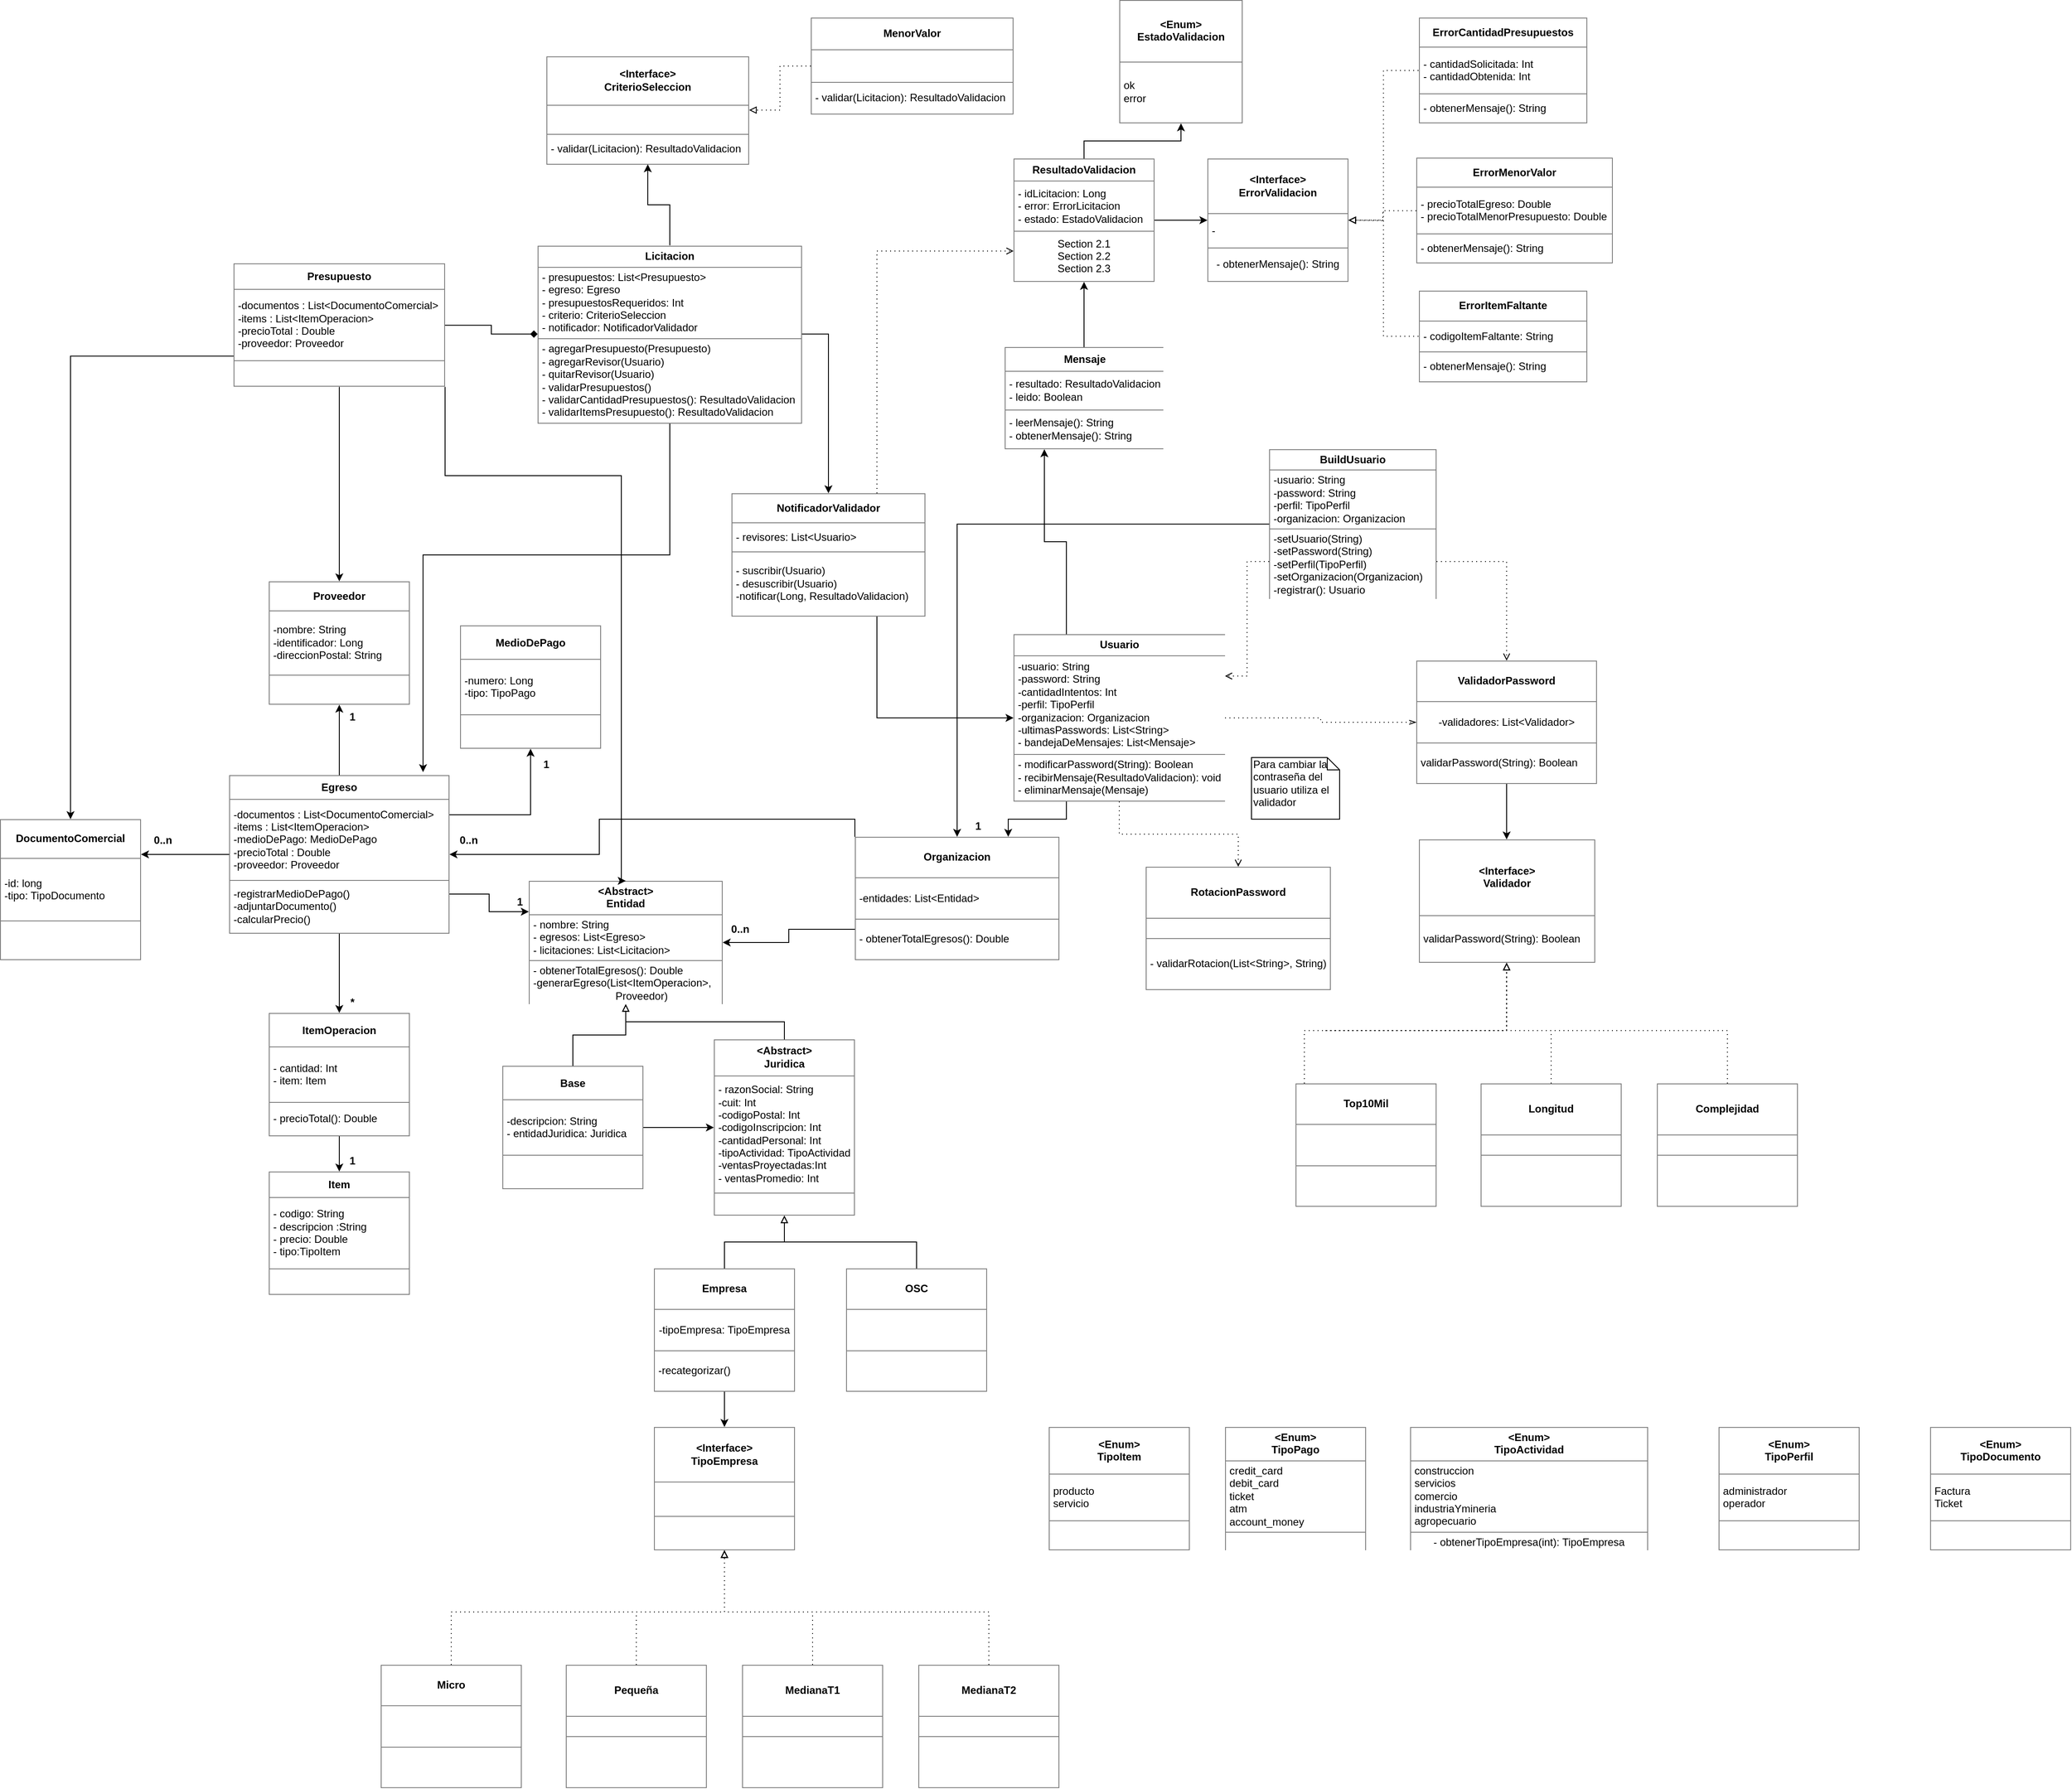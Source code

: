 <mxfile version="13.0.3" type="device"><diagram id="C5RBs43oDa-KdzZeNtuy" name="Page-1"><mxGraphModel dx="803" dy="569" grid="1" gridSize="10" guides="1" tooltips="1" connect="1" arrows="1" fold="1" page="1" pageScale="1" pageWidth="3300" pageHeight="2339" math="0" shadow="0"><root><mxCell id="WIyWlLk6GJQsqaUBKTNV-0"/><mxCell id="WIyWlLk6GJQsqaUBKTNV-1" parent="WIyWlLk6GJQsqaUBKTNV-0"/><mxCell id="IGZ9V1pA-fBzqYKsGPED-33" style="edgeStyle=orthogonalEdgeStyle;rounded=0;orthogonalLoop=1;jettySize=auto;html=1;exitX=0.5;exitY=1;exitDx=0;exitDy=0;endArrow=classic;endFill=1;entryX=0.5;entryY=0;entryDx=0;entryDy=0;" parent="WIyWlLk6GJQsqaUBKTNV-1" source="IGZ9V1pA-fBzqYKsGPED-2" target="2_mHJWGtBeyhrtmDmb0h-0" edge="1"><mxGeometry relative="1" as="geometry"/></mxCell><mxCell id="IGZ9V1pA-fBzqYKsGPED-34" style="edgeStyle=orthogonalEdgeStyle;rounded=0;orthogonalLoop=1;jettySize=auto;html=1;exitX=1;exitY=0.75;exitDx=0;exitDy=0;entryX=0;entryY=0.25;entryDx=0;entryDy=0;endArrow=classic;endFill=1;" parent="WIyWlLk6GJQsqaUBKTNV-1" source="IGZ9V1pA-fBzqYKsGPED-2" target="IGZ9V1pA-fBzqYKsGPED-11" edge="1"><mxGeometry relative="1" as="geometry"/></mxCell><mxCell id="IGZ9V1pA-fBzqYKsGPED-36" style="edgeStyle=orthogonalEdgeStyle;rounded=0;orthogonalLoop=1;jettySize=auto;html=1;exitX=0;exitY=0.5;exitDx=0;exitDy=0;entryX=1;entryY=0.25;entryDx=0;entryDy=0;endArrow=classic;endFill=1;" parent="WIyWlLk6GJQsqaUBKTNV-1" source="IGZ9V1pA-fBzqYKsGPED-2" target="IGZ9V1pA-fBzqYKsGPED-4" edge="1"><mxGeometry relative="1" as="geometry"/></mxCell><mxCell id="IGZ9V1pA-fBzqYKsGPED-37" style="edgeStyle=orthogonalEdgeStyle;rounded=0;orthogonalLoop=1;jettySize=auto;html=1;exitX=1;exitY=0.25;exitDx=0;exitDy=0;entryX=0.5;entryY=1;entryDx=0;entryDy=0;endArrow=classic;endFill=1;" parent="WIyWlLk6GJQsqaUBKTNV-1" source="IGZ9V1pA-fBzqYKsGPED-2" target="IGZ9V1pA-fBzqYKsGPED-10" edge="1"><mxGeometry relative="1" as="geometry"/></mxCell><mxCell id="IGZ9V1pA-fBzqYKsGPED-38" style="edgeStyle=orthogonalEdgeStyle;rounded=0;orthogonalLoop=1;jettySize=auto;html=1;exitX=0.5;exitY=0;exitDx=0;exitDy=0;endArrow=classic;endFill=1;" parent="WIyWlLk6GJQsqaUBKTNV-1" source="IGZ9V1pA-fBzqYKsGPED-2" target="IGZ9V1pA-fBzqYKsGPED-3" edge="1"><mxGeometry relative="1" as="geometry"/></mxCell><mxCell id="IGZ9V1pA-fBzqYKsGPED-2" value="&lt;table border=&quot;1&quot; width=&quot;100%&quot; cellpadding=&quot;4&quot; style=&quot;width: 100% ; height: 100% ; border-collapse: collapse&quot;&gt;&lt;tbody&gt;&lt;tr&gt;&lt;th align=&quot;center&quot;&gt;Egreso&lt;/th&gt;&lt;/tr&gt;&lt;tr&gt;&lt;td&gt;-documentos : List&amp;lt;DocumentoComercial&amp;gt;&lt;br&gt;-items : List&amp;lt;ItemOperacion&amp;gt;&lt;br&gt;-medioDePago: MedioDePago&lt;br&gt;-precioTotal : Double&lt;br&gt;-proveedor: Proveedor&lt;br&gt;&lt;/td&gt;&lt;/tr&gt;&lt;tr&gt;&lt;td&gt;-registrarMedioDePago()&lt;br&gt;-adjuntarDocumento()&lt;br&gt;-calcularPrecio()&lt;/td&gt;&lt;/tr&gt;&lt;/tbody&gt;&lt;/table&gt;" style="text;html=1;strokeColor=none;fillColor=none;overflow=fill;" parent="WIyWlLk6GJQsqaUBKTNV-1" vertex="1"><mxGeometry x="650" y="920" width="250" height="180" as="geometry"/></mxCell><mxCell id="IGZ9V1pA-fBzqYKsGPED-3" value="&lt;table border=&quot;1&quot; width=&quot;100%&quot; cellpadding=&quot;4&quot; style=&quot;width: 100% ; height: 100% ; border-collapse: collapse&quot;&gt;&lt;tbody&gt;&lt;tr&gt;&lt;th align=&quot;center&quot;&gt;Proveedor&lt;/th&gt;&lt;/tr&gt;&lt;tr&gt;&lt;td&gt;-nombre: String&lt;br&gt;-identificador: Long&lt;br&gt;-direccionPostal: String&lt;/td&gt;&lt;/tr&gt;&lt;tr&gt;&lt;td align=&quot;center&quot;&gt;&lt;br&gt;&lt;/td&gt;&lt;/tr&gt;&lt;/tbody&gt;&lt;/table&gt;" style="text;html=1;strokeColor=none;fillColor=none;overflow=fill;" parent="WIyWlLk6GJQsqaUBKTNV-1" vertex="1"><mxGeometry x="695" y="700" width="160" height="140" as="geometry"/></mxCell><mxCell id="IGZ9V1pA-fBzqYKsGPED-4" value="&lt;table border=&quot;1&quot; width=&quot;100%&quot; cellpadding=&quot;4&quot; style=&quot;width: 100% ; height: 100% ; border-collapse: collapse&quot;&gt;&lt;tbody&gt;&lt;tr&gt;&lt;th align=&quot;center&quot;&gt;DocumentoComercial&lt;/th&gt;&lt;/tr&gt;&lt;tr&gt;&lt;td&gt;-id: long&lt;br&gt;-tipo: TipoDocumento&lt;/td&gt;&lt;/tr&gt;&lt;tr&gt;&lt;td align=&quot;center&quot;&gt;&lt;br&gt;&lt;/td&gt;&lt;/tr&gt;&lt;/tbody&gt;&lt;/table&gt;" style="text;html=1;strokeColor=none;fillColor=none;overflow=fill;" parent="WIyWlLk6GJQsqaUBKTNV-1" vertex="1"><mxGeometry x="390" y="970" width="160" height="160" as="geometry"/></mxCell><mxCell id="IGZ9V1pA-fBzqYKsGPED-5" value="&lt;table border=&quot;1&quot; width=&quot;100%&quot; cellpadding=&quot;4&quot; style=&quot;width: 100% ; height: 100% ; border-collapse: collapse&quot;&gt;&lt;tbody&gt;&lt;tr&gt;&lt;th align=&quot;center&quot;&gt;Item&lt;/th&gt;&lt;/tr&gt;&lt;tr&gt;&lt;td&gt;- codigo: String&lt;br&gt;- descripcion :String&lt;br&gt;- precio: Double&lt;br&gt;- tipo:TipoItem&lt;/td&gt;&lt;/tr&gt;&lt;tr&gt;&lt;td align=&quot;center&quot;&gt;&lt;br&gt;&lt;/td&gt;&lt;/tr&gt;&lt;/tbody&gt;&lt;/table&gt;" style="text;html=1;strokeColor=none;fillColor=none;overflow=fill;" parent="WIyWlLk6GJQsqaUBKTNV-1" vertex="1"><mxGeometry x="695" y="1370" width="160" height="140" as="geometry"/></mxCell><mxCell id="IGZ9V1pA-fBzqYKsGPED-8" value="&lt;table border=&quot;1&quot; width=&quot;100%&quot; cellpadding=&quot;4&quot; style=&quot;width: 100% ; height: 100% ; border-collapse: collapse&quot;&gt;&lt;tbody&gt;&lt;tr&gt;&lt;th align=&quot;center&quot;&gt;&amp;lt;Enum&amp;gt;&lt;br&gt;TipoItem&lt;br&gt;&lt;/th&gt;&lt;/tr&gt;&lt;tr&gt;&lt;td&gt;producto&lt;br&gt;servicio&lt;/td&gt;&lt;/tr&gt;&lt;tr&gt;&lt;td align=&quot;center&quot;&gt;&lt;br&gt;&lt;/td&gt;&lt;/tr&gt;&lt;/tbody&gt;&lt;/table&gt;" style="text;html=1;strokeColor=none;fillColor=none;overflow=fill;" parent="WIyWlLk6GJQsqaUBKTNV-1" vertex="1"><mxGeometry x="1580" y="1660" width="160" height="140" as="geometry"/></mxCell><mxCell id="IGZ9V1pA-fBzqYKsGPED-9" value="&lt;table border=&quot;1&quot; width=&quot;100%&quot; cellpadding=&quot;4&quot; style=&quot;width: 100% ; height: 100% ; border-collapse: collapse&quot;&gt;&lt;tbody&gt;&lt;tr&gt;&lt;th align=&quot;center&quot;&gt;&amp;lt;Enum&amp;gt;&lt;br&gt;TipoPago&lt;/th&gt;&lt;/tr&gt;&lt;tr&gt;&lt;td&gt;&lt;span style=&quot;font-size: 12.25px&quot;&gt;credit_card&lt;br&gt;&lt;/span&gt;debit_card&lt;br&gt;ticket&lt;br&gt;atm&lt;br&gt;account_money&lt;br&gt;&lt;/td&gt;&lt;/tr&gt;&lt;tr&gt;&lt;td align=&quot;center&quot;&gt;&lt;br&gt;&lt;/td&gt;&lt;/tr&gt;&lt;/tbody&gt;&lt;/table&gt;" style="text;html=1;strokeColor=none;fillColor=none;overflow=fill;" parent="WIyWlLk6GJQsqaUBKTNV-1" vertex="1"><mxGeometry x="1780" y="1660" width="160" height="140" as="geometry"/></mxCell><mxCell id="IGZ9V1pA-fBzqYKsGPED-10" value="&lt;table border=&quot;1&quot; width=&quot;100%&quot; cellpadding=&quot;4&quot; style=&quot;width: 100% ; height: 100% ; border-collapse: collapse&quot;&gt;&lt;tbody&gt;&lt;tr&gt;&lt;th align=&quot;center&quot;&gt;MedioDePago&lt;/th&gt;&lt;/tr&gt;&lt;tr&gt;&lt;td&gt;-numero: Long&lt;br&gt;-tipo: TipoPago&lt;/td&gt;&lt;/tr&gt;&lt;tr&gt;&lt;td align=&quot;center&quot;&gt;&lt;br&gt;&lt;/td&gt;&lt;/tr&gt;&lt;/tbody&gt;&lt;/table&gt;" style="text;html=1;strokeColor=none;fillColor=none;overflow=fill;" parent="WIyWlLk6GJQsqaUBKTNV-1" vertex="1"><mxGeometry x="912" y="750" width="160" height="140" as="geometry"/></mxCell><mxCell id="IGZ9V1pA-fBzqYKsGPED-11" value="&lt;table border=&quot;1&quot; width=&quot;100%&quot; cellpadding=&quot;4&quot; style=&quot;width: 100% ; height: 100% ; border-collapse: collapse&quot;&gt;&lt;tbody&gt;&lt;tr&gt;&lt;th align=&quot;center&quot;&gt;&amp;lt;Abstract&amp;gt;&lt;br&gt;Entidad&lt;/th&gt;&lt;/tr&gt;&lt;tr&gt;&lt;td&gt;- nombre: String&lt;br&gt;- egresos: List&amp;lt;Egreso&amp;gt;&lt;br&gt;- licitaciones: List&amp;lt;Licitacion&amp;gt;&lt;/td&gt;&lt;/tr&gt;&lt;tr&gt;&lt;td&gt;- obtenerTotalEgresos(): Double&lt;br&gt;-generarEgreso(List&amp;lt;ItemOperacion&amp;gt;,&lt;br style=&quot;text-align: left&quot;&gt;&lt;span style=&quot;text-align: left&quot;&gt;&amp;nbsp; &amp;nbsp; &amp;nbsp; &amp;nbsp; &amp;nbsp; &amp;nbsp; &amp;nbsp; &amp;nbsp; &amp;nbsp; &amp;nbsp; &amp;nbsp; &amp;nbsp; &amp;nbsp; &amp;nbsp; Proveedor)&lt;/span&gt;&lt;br&gt;&lt;/td&gt;&lt;/tr&gt;&lt;/tbody&gt;&lt;/table&gt;" style="text;html=1;strokeColor=none;fillColor=none;overflow=fill;" parent="WIyWlLk6GJQsqaUBKTNV-1" vertex="1"><mxGeometry x="990" y="1040" width="220" height="140" as="geometry"/></mxCell><mxCell id="IGZ9V1pA-fBzqYKsGPED-15" value="" style="edgeStyle=orthogonalEdgeStyle;rounded=0;orthogonalLoop=1;jettySize=auto;html=1;" parent="WIyWlLk6GJQsqaUBKTNV-1" source="IGZ9V1pA-fBzqYKsGPED-12" target="IGZ9V1pA-fBzqYKsGPED-14" edge="1"><mxGeometry relative="1" as="geometry"/></mxCell><mxCell id="ZgGTMpGVi06m981hyCcq-0" style="edgeStyle=orthogonalEdgeStyle;rounded=0;orthogonalLoop=1;jettySize=auto;html=1;exitX=0.5;exitY=0;exitDx=0;exitDy=0;entryX=0.5;entryY=1;entryDx=0;entryDy=0;endArrow=block;endFill=0;" parent="WIyWlLk6GJQsqaUBKTNV-1" source="IGZ9V1pA-fBzqYKsGPED-12" target="IGZ9V1pA-fBzqYKsGPED-11" edge="1"><mxGeometry relative="1" as="geometry"/></mxCell><mxCell id="IGZ9V1pA-fBzqYKsGPED-12" value="&lt;table border=&quot;1&quot; width=&quot;100%&quot; cellpadding=&quot;4&quot; style=&quot;width: 100% ; height: 100% ; border-collapse: collapse&quot;&gt;&lt;tbody&gt;&lt;tr&gt;&lt;th align=&quot;center&quot;&gt;Base&lt;/th&gt;&lt;/tr&gt;&lt;tr&gt;&lt;td&gt;-descripcion: String&lt;br&gt;- entidadJuridica: Juridica&lt;/td&gt;&lt;/tr&gt;&lt;tr&gt;&lt;td align=&quot;center&quot;&gt;&lt;br&gt;&lt;/td&gt;&lt;/tr&gt;&lt;/tbody&gt;&lt;/table&gt;" style="text;html=1;strokeColor=none;fillColor=none;overflow=fill;" parent="WIyWlLk6GJQsqaUBKTNV-1" vertex="1"><mxGeometry x="960" y="1250" width="160" height="140" as="geometry"/></mxCell><mxCell id="nPg9WKboAB5NRNRsxS_f-8" style="edgeStyle=orthogonalEdgeStyle;rounded=0;orthogonalLoop=1;jettySize=auto;html=1;exitX=0.5;exitY=0;exitDx=0;exitDy=0;endArrow=block;endFill=0;" parent="WIyWlLk6GJQsqaUBKTNV-1" source="IGZ9V1pA-fBzqYKsGPED-14" target="IGZ9V1pA-fBzqYKsGPED-11" edge="1"><mxGeometry relative="1" as="geometry"><mxPoint x="1090" y="1180" as="targetPoint"/></mxGeometry></mxCell><mxCell id="IGZ9V1pA-fBzqYKsGPED-14" value="&lt;table border=&quot;1&quot; width=&quot;100%&quot; cellpadding=&quot;4&quot; style=&quot;width: 100% ; height: 100% ; border-collapse: collapse&quot;&gt;&lt;tbody&gt;&lt;tr&gt;&lt;th align=&quot;center&quot;&gt;&amp;lt;Abstract&amp;gt;&lt;br&gt;Juridica&lt;/th&gt;&lt;/tr&gt;&lt;tr&gt;&lt;td&gt;- razonSocial: String&lt;br&gt;-cuit: Int&lt;br&gt;-codigoPostal: Int&lt;br&gt;-codigoInscripcion: Int&lt;br&gt;-cantidadPersonal: Int&lt;br&gt;-tipoActividad: TipoActividad&lt;br&gt;-ventasProyectadas:Int&lt;br&gt;- ventasPromedio: Int&lt;/td&gt;&lt;/tr&gt;&lt;tr&gt;&lt;td align=&quot;center&quot;&gt;&lt;br&gt;&lt;/td&gt;&lt;/tr&gt;&lt;/tbody&gt;&lt;/table&gt;" style="text;html=1;strokeColor=none;fillColor=none;overflow=fill;" parent="WIyWlLk6GJQsqaUBKTNV-1" vertex="1"><mxGeometry x="1200" y="1220" width="160" height="200" as="geometry"/></mxCell><mxCell id="IGZ9V1pA-fBzqYKsGPED-16" value="&lt;table border=&quot;1&quot; width=&quot;100%&quot; cellpadding=&quot;4&quot; style=&quot;width: 100% ; height: 100% ; border-collapse: collapse&quot;&gt;&lt;tbody&gt;&lt;tr&gt;&lt;th align=&quot;center&quot;&gt;&amp;lt;Enum&amp;gt;&lt;br&gt;TipoActividad&lt;/th&gt;&lt;/tr&gt;&lt;tr&gt;&lt;td&gt;construccion&lt;br&gt;servicios&lt;br&gt;comercio&lt;br&gt;industriaYmineria&lt;br&gt;agropecuario&lt;/td&gt;&lt;/tr&gt;&lt;tr&gt;&lt;td align=&quot;center&quot;&gt;- obtenerTipoEmpresa(int): TipoEmpresa&lt;/td&gt;&lt;/tr&gt;&lt;/tbody&gt;&lt;/table&gt;" style="text;html=1;strokeColor=none;fillColor=none;overflow=fill;" parent="WIyWlLk6GJQsqaUBKTNV-1" vertex="1"><mxGeometry x="1990" y="1660" width="270" height="140" as="geometry"/></mxCell><mxCell id="IGZ9V1pA-fBzqYKsGPED-27" style="edgeStyle=orthogonalEdgeStyle;rounded=0;orthogonalLoop=1;jettySize=auto;html=1;entryX=0.5;entryY=1;entryDx=0;entryDy=0;endArrow=block;endFill=0;" parent="WIyWlLk6GJQsqaUBKTNV-1" source="IGZ9V1pA-fBzqYKsGPED-17" target="IGZ9V1pA-fBzqYKsGPED-14" edge="1"><mxGeometry relative="1" as="geometry"/></mxCell><mxCell id="ZgGTMpGVi06m981hyCcq-23" style="edgeStyle=orthogonalEdgeStyle;rounded=0;orthogonalLoop=1;jettySize=auto;html=1;exitX=0.5;exitY=1;exitDx=0;exitDy=0;entryX=0.5;entryY=0;entryDx=0;entryDy=0;startArrow=none;startFill=0;endArrow=classic;endFill=1;" parent="WIyWlLk6GJQsqaUBKTNV-1" source="IGZ9V1pA-fBzqYKsGPED-17" target="ZgGTMpGVi06m981hyCcq-20" edge="1"><mxGeometry relative="1" as="geometry"/></mxCell><mxCell id="IGZ9V1pA-fBzqYKsGPED-17" value="&lt;table border=&quot;1&quot; width=&quot;100%&quot; cellpadding=&quot;4&quot; style=&quot;width: 100% ; height: 100% ; border-collapse: collapse&quot;&gt;&lt;tbody&gt;&lt;tr&gt;&lt;th align=&quot;center&quot;&gt;Empresa&lt;/th&gt;&lt;/tr&gt;&lt;tr&gt;&lt;td align=&quot;center&quot;&gt;-tipoEmpresa: TipoEmpresa&lt;/td&gt;&lt;/tr&gt;&lt;tr&gt;&lt;td&gt;-recategorizar()&lt;/td&gt;&lt;/tr&gt;&lt;/tbody&gt;&lt;/table&gt;" style="text;html=1;strokeColor=none;fillColor=none;overflow=fill;" parent="WIyWlLk6GJQsqaUBKTNV-1" vertex="1"><mxGeometry x="1132" y="1480" width="160" height="140" as="geometry"/></mxCell><mxCell id="IGZ9V1pA-fBzqYKsGPED-28" style="edgeStyle=orthogonalEdgeStyle;rounded=0;orthogonalLoop=1;jettySize=auto;html=1;endArrow=block;endFill=0;" parent="WIyWlLk6GJQsqaUBKTNV-1" source="IGZ9V1pA-fBzqYKsGPED-18" edge="1"><mxGeometry relative="1" as="geometry"><mxPoint x="1280" y="1420" as="targetPoint"/><Array as="points"><mxPoint x="1430" y="1450"/><mxPoint x="1280" y="1450"/></Array></mxGeometry></mxCell><mxCell id="IGZ9V1pA-fBzqYKsGPED-18" value="&lt;table border=&quot;1&quot; width=&quot;100%&quot; cellpadding=&quot;4&quot; style=&quot;width: 100% ; height: 100% ; border-collapse: collapse&quot;&gt;&lt;tbody&gt;&lt;tr&gt;&lt;th align=&quot;center&quot;&gt;OSC&lt;/th&gt;&lt;/tr&gt;&lt;tr&gt;&lt;td align=&quot;center&quot;&gt;&lt;br&gt;&lt;/td&gt;&lt;/tr&gt;&lt;tr&gt;&lt;td align=&quot;center&quot;&gt;&lt;br&gt;&lt;/td&gt;&lt;/tr&gt;&lt;/tbody&gt;&lt;/table&gt;" style="text;html=1;strokeColor=none;fillColor=none;overflow=fill;" parent="WIyWlLk6GJQsqaUBKTNV-1" vertex="1"><mxGeometry x="1350" y="1480" width="160" height="140" as="geometry"/></mxCell><mxCell id="IGZ9V1pA-fBzqYKsGPED-23" style="edgeStyle=orthogonalEdgeStyle;rounded=0;orthogonalLoop=1;jettySize=auto;html=1;entryX=0.5;entryY=1;entryDx=0;entryDy=0;endArrow=block;endFill=0;dashed=1;dashPattern=1 4;" parent="WIyWlLk6GJQsqaUBKTNV-1" source="IGZ9V1pA-fBzqYKsGPED-19" target="ZgGTMpGVi06m981hyCcq-10" edge="1"><mxGeometry relative="1" as="geometry"><Array as="points"><mxPoint x="1870" y="1210"/><mxPoint x="2100" y="1210"/></Array></mxGeometry></mxCell><mxCell id="IGZ9V1pA-fBzqYKsGPED-19" value="&lt;table border=&quot;1&quot; width=&quot;100%&quot; cellpadding=&quot;4&quot; style=&quot;width: 100% ; height: 100% ; border-collapse: collapse&quot;&gt;&lt;tbody&gt;&lt;tr&gt;&lt;th align=&quot;center&quot;&gt;Top10Mil&lt;/th&gt;&lt;/tr&gt;&lt;tr&gt;&lt;td align=&quot;center&quot;&gt;&lt;br&gt;&lt;/td&gt;&lt;/tr&gt;&lt;tr&gt;&lt;td align=&quot;center&quot;&gt;&lt;br&gt;&lt;/td&gt;&lt;/tr&gt;&lt;/tbody&gt;&lt;/table&gt;" style="text;html=1;strokeColor=none;fillColor=none;overflow=fill;" parent="WIyWlLk6GJQsqaUBKTNV-1" vertex="1"><mxGeometry x="1860" y="1270" width="160" height="140" as="geometry"/></mxCell><mxCell id="IGZ9V1pA-fBzqYKsGPED-24" style="edgeStyle=orthogonalEdgeStyle;rounded=0;orthogonalLoop=1;jettySize=auto;html=1;endArrow=block;endFill=0;entryX=0.5;entryY=1;entryDx=0;entryDy=0;dashed=1;dashPattern=1 4;" parent="WIyWlLk6GJQsqaUBKTNV-1" source="IGZ9V1pA-fBzqYKsGPED-20" target="ZgGTMpGVi06m981hyCcq-10" edge="1"><mxGeometry relative="1" as="geometry"><mxPoint x="1270" y="1590" as="targetPoint"/><Array as="points"><mxPoint x="1892" y="1210"/><mxPoint x="1992" y="1210"/></Array></mxGeometry></mxCell><mxCell id="IGZ9V1pA-fBzqYKsGPED-20" value="&lt;table border=&quot;1&quot; width=&quot;100%&quot; cellpadding=&quot;4&quot; style=&quot;width: 100% ; height: 100% ; border-collapse: collapse&quot;&gt;&lt;tbody&gt;&lt;tr&gt;&lt;th align=&quot;center&quot;&gt;Longitud&lt;/th&gt;&lt;/tr&gt;&lt;tr&gt;&lt;td align=&quot;center&quot;&gt;&lt;/td&gt;&lt;/tr&gt;&lt;tr&gt;&lt;td align=&quot;center&quot;&gt;&lt;br&gt;&lt;/td&gt;&lt;/tr&gt;&lt;/tbody&gt;&lt;/table&gt;" style="text;html=1;strokeColor=none;fillColor=none;overflow=fill;" parent="WIyWlLk6GJQsqaUBKTNV-1" vertex="1"><mxGeometry x="2070" y="1270" width="160" height="140" as="geometry"/></mxCell><mxCell id="IGZ9V1pA-fBzqYKsGPED-25" style="edgeStyle=orthogonalEdgeStyle;rounded=0;orthogonalLoop=1;jettySize=auto;html=1;endArrow=block;endFill=0;entryX=0.5;entryY=1;entryDx=0;entryDy=0;dashed=1;dashPattern=1 4;" parent="WIyWlLk6GJQsqaUBKTNV-1" source="IGZ9V1pA-fBzqYKsGPED-21" target="ZgGTMpGVi06m981hyCcq-10" edge="1"><mxGeometry relative="1" as="geometry"><mxPoint x="1270" y="1590" as="targetPoint"/><Array as="points"><mxPoint x="2092" y="1210"/><mxPoint x="1992" y="1210"/></Array></mxGeometry></mxCell><mxCell id="IGZ9V1pA-fBzqYKsGPED-21" value="&lt;table border=&quot;1&quot; width=&quot;100%&quot; cellpadding=&quot;4&quot; style=&quot;width: 100% ; height: 100% ; border-collapse: collapse&quot;&gt;&lt;tbody&gt;&lt;tr&gt;&lt;th align=&quot;center&quot;&gt;Complejidad&lt;/th&gt;&lt;/tr&gt;&lt;tr&gt;&lt;td align=&quot;center&quot;&gt;&lt;/td&gt;&lt;/tr&gt;&lt;tr&gt;&lt;td align=&quot;center&quot;&gt;&lt;br&gt;&lt;/td&gt;&lt;/tr&gt;&lt;/tbody&gt;&lt;/table&gt;" style="text;html=1;strokeColor=none;fillColor=none;overflow=fill;" parent="WIyWlLk6GJQsqaUBKTNV-1" vertex="1"><mxGeometry x="2270" y="1270" width="160" height="140" as="geometry"/></mxCell><mxCell id="IGZ9V1pA-fBzqYKsGPED-22" value="&lt;table border=&quot;1&quot; width=&quot;100%&quot; cellpadding=&quot;4&quot; style=&quot;width: 100% ; height: 100% ; border-collapse: collapse&quot;&gt;&lt;tbody&gt;&lt;tr&gt;&lt;th align=&quot;center&quot;&gt;RotacionPassword&lt;/th&gt;&lt;/tr&gt;&lt;tr&gt;&lt;td align=&quot;center&quot;&gt;&lt;/td&gt;&lt;/tr&gt;&lt;tr&gt;&lt;td&gt;- validarRotacion(List&amp;lt;String&amp;gt;, String)&lt;/td&gt;&lt;/tr&gt;&lt;/tbody&gt;&lt;/table&gt;" style="text;html=1;strokeColor=none;fillColor=none;overflow=fill;" parent="WIyWlLk6GJQsqaUBKTNV-1" vertex="1"><mxGeometry x="1690" y="1024" width="210" height="140" as="geometry"/></mxCell><mxCell id="ZgGTMpGVi06m981hyCcq-21" style="edgeStyle=orthogonalEdgeStyle;rounded=0;orthogonalLoop=1;jettySize=auto;html=1;exitX=1;exitY=0.5;exitDx=0;exitDy=0;entryX=0;entryY=0.5;entryDx=0;entryDy=0;dashed=1;dashPattern=1 4;startArrow=none;startFill=0;endArrow=openThin;endFill=0;" parent="WIyWlLk6GJQsqaUBKTNV-1" source="IGZ9V1pA-fBzqYKsGPED-29" target="ZgGTMpGVi06m981hyCcq-11" edge="1"><mxGeometry relative="1" as="geometry"/></mxCell><mxCell id="ogY3jncnYSZkZG3_rg1J-31" style="edgeStyle=orthogonalEdgeStyle;rounded=0;orthogonalLoop=1;jettySize=auto;html=1;exitX=0.25;exitY=0;exitDx=0;exitDy=0;entryX=0.25;entryY=1;entryDx=0;entryDy=0;endArrow=classic;endFill=1;" parent="WIyWlLk6GJQsqaUBKTNV-1" source="IGZ9V1pA-fBzqYKsGPED-29" target="ogY3jncnYSZkZG3_rg1J-30" edge="1"><mxGeometry relative="1" as="geometry"/></mxCell><mxCell id="z0PS2EgGvdQhiHjOd0Bd-1" style="edgeStyle=orthogonalEdgeStyle;rounded=0;orthogonalLoop=1;jettySize=auto;html=1;exitX=0.5;exitY=1;exitDx=0;exitDy=0;dashed=1;dashPattern=1 4;endArrow=open;endFill=0;" parent="WIyWlLk6GJQsqaUBKTNV-1" source="IGZ9V1pA-fBzqYKsGPED-29" target="IGZ9V1pA-fBzqYKsGPED-22" edge="1"><mxGeometry relative="1" as="geometry"/></mxCell><mxCell id="IGZ9V1pA-fBzqYKsGPED-29" value="&lt;table border=&quot;1&quot; width=&quot;100%&quot; cellpadding=&quot;4&quot; style=&quot;width: 100% ; height: 100% ; border-collapse: collapse&quot;&gt;&lt;tbody&gt;&lt;tr&gt;&lt;th align=&quot;center&quot;&gt;Usuario&lt;/th&gt;&lt;/tr&gt;&lt;tr&gt;&lt;td&gt;-usuario: String&lt;br&gt;-password: String&lt;br&gt;-cantidadIntentos: Int&lt;br&gt;-perfil: TipoPerfil&lt;br&gt;-organizacion: Organizacion&lt;br&gt;-ultimasPasswords: List&amp;lt;String&amp;gt;&lt;br&gt;- bandejaDeMensajes: List&amp;lt;Mensaje&amp;gt;&lt;/td&gt;&lt;/tr&gt;&lt;tr&gt;&lt;td&gt;- modificarPassword(String): Boolean&lt;br&gt;- recibirMensaje(ResultadoValidacion): void&lt;br&gt;- eliminarMensaje(Mensaje)&lt;/td&gt;&lt;/tr&gt;&lt;/tbody&gt;&lt;/table&gt;" style="text;html=1;strokeColor=none;fillColor=none;overflow=fill;" parent="WIyWlLk6GJQsqaUBKTNV-1" vertex="1"><mxGeometry x="1540" y="760" width="240" height="190" as="geometry"/></mxCell><mxCell id="IGZ9V1pA-fBzqYKsGPED-30" value="&lt;table border=&quot;1&quot; width=&quot;100%&quot; cellpadding=&quot;4&quot; style=&quot;width: 100% ; height: 100% ; border-collapse: collapse&quot;&gt;&lt;tbody&gt;&lt;tr&gt;&lt;th align=&quot;center&quot;&gt;&amp;lt;Enum&amp;gt;&lt;br&gt;TipoPerfil&lt;/th&gt;&lt;/tr&gt;&lt;tr&gt;&lt;td&gt;administrador&lt;br&gt;operador&lt;/td&gt;&lt;/tr&gt;&lt;tr&gt;&lt;td align=&quot;center&quot;&gt;&lt;br&gt;&lt;/td&gt;&lt;/tr&gt;&lt;/tbody&gt;&lt;/table&gt;" style="text;html=1;strokeColor=none;fillColor=none;overflow=fill;" parent="WIyWlLk6GJQsqaUBKTNV-1" vertex="1"><mxGeometry x="2340" y="1660" width="160" height="140" as="geometry"/></mxCell><mxCell id="IGZ9V1pA-fBzqYKsGPED-40" value="1" style="text;align=center;fontStyle=1;verticalAlign=middle;spacingLeft=3;spacingRight=3;strokeColor=none;rotatable=0;points=[[0,0.5],[1,0.5]];portConstraint=eastwest;" parent="WIyWlLk6GJQsqaUBKTNV-1" vertex="1"><mxGeometry x="970" y="1050" width="20" height="26" as="geometry"/></mxCell><mxCell id="IGZ9V1pA-fBzqYKsGPED-41" value="1" style="text;align=center;fontStyle=1;verticalAlign=middle;spacingLeft=3;spacingRight=3;strokeColor=none;rotatable=0;points=[[0,0.5],[1,0.5]];portConstraint=eastwest;" parent="WIyWlLk6GJQsqaUBKTNV-1" vertex="1"><mxGeometry x="1000" y="894" width="20" height="26" as="geometry"/></mxCell><mxCell id="IGZ9V1pA-fBzqYKsGPED-43" value="1" style="text;align=center;fontStyle=1;verticalAlign=middle;spacingLeft=3;spacingRight=3;strokeColor=none;rotatable=0;points=[[0,0.5],[1,0.5]];portConstraint=eastwest;" parent="WIyWlLk6GJQsqaUBKTNV-1" vertex="1"><mxGeometry x="780" y="840" width="20" height="26" as="geometry"/></mxCell><mxCell id="IGZ9V1pA-fBzqYKsGPED-44" value="0..n" style="text;align=center;fontStyle=1;verticalAlign=middle;spacingLeft=3;spacingRight=3;strokeColor=none;rotatable=0;points=[[0,0.5],[1,0.5]];portConstraint=eastwest;" parent="WIyWlLk6GJQsqaUBKTNV-1" vertex="1"><mxGeometry x="550" y="980" width="50" height="26" as="geometry"/></mxCell><mxCell id="IGZ9V1pA-fBzqYKsGPED-45" value="*" style="text;align=center;fontStyle=1;verticalAlign=middle;spacingLeft=3;spacingRight=3;strokeColor=none;rotatable=0;points=[[0,0.5],[1,0.5]];portConstraint=eastwest;" parent="WIyWlLk6GJQsqaUBKTNV-1" vertex="1"><mxGeometry x="780" y="1164" width="20" height="26" as="geometry"/></mxCell><mxCell id="2_mHJWGtBeyhrtmDmb0h-2" value="" style="edgeStyle=orthogonalEdgeStyle;rounded=0;orthogonalLoop=1;jettySize=auto;html=1;" parent="WIyWlLk6GJQsqaUBKTNV-1" source="2_mHJWGtBeyhrtmDmb0h-0" target="IGZ9V1pA-fBzqYKsGPED-5" edge="1"><mxGeometry relative="1" as="geometry"><mxPoint x="615" y="1260" as="targetPoint"/></mxGeometry></mxCell><mxCell id="2_mHJWGtBeyhrtmDmb0h-0" value="&lt;table border=&quot;1&quot; width=&quot;100%&quot; cellpadding=&quot;4&quot; style=&quot;width: 100% ; height: 100% ; border-collapse: collapse&quot;&gt;&lt;tbody&gt;&lt;tr&gt;&lt;th align=&quot;center&quot;&gt;ItemOperacion&lt;/th&gt;&lt;/tr&gt;&lt;tr&gt;&lt;td&gt;- cantidad: Int&lt;br&gt;- item: Item&lt;/td&gt;&lt;/tr&gt;&lt;tr&gt;&lt;td&gt;- precioTotal(): Double&lt;/td&gt;&lt;/tr&gt;&lt;/tbody&gt;&lt;/table&gt;" style="text;html=1;strokeColor=none;fillColor=none;overflow=fill;" parent="WIyWlLk6GJQsqaUBKTNV-1" vertex="1"><mxGeometry x="695" y="1190" width="160" height="140" as="geometry"/></mxCell><mxCell id="2_mHJWGtBeyhrtmDmb0h-3" value="1" style="text;align=center;fontStyle=1;verticalAlign=middle;spacingLeft=3;spacingRight=3;strokeColor=none;rotatable=0;points=[[0,0.5],[1,0.5]];portConstraint=eastwest;" parent="WIyWlLk6GJQsqaUBKTNV-1" vertex="1"><mxGeometry x="780" y="1344" width="20" height="26" as="geometry"/></mxCell><mxCell id="ZgGTMpGVi06m981hyCcq-10" value="&lt;table border=&quot;1&quot; width=&quot;100%&quot; cellpadding=&quot;4&quot; style=&quot;width: 100% ; height: 100% ; border-collapse: collapse&quot;&gt;&lt;tbody&gt;&lt;tr&gt;&lt;th align=&quot;center&quot;&gt;&amp;lt;Interface&amp;gt;&lt;br&gt;Validador&lt;br&gt;&lt;/th&gt;&lt;/tr&gt;&lt;tr&gt;&lt;td&gt;validarPassword(String): Boolean&lt;/td&gt;&lt;/tr&gt;&lt;/tbody&gt;&lt;/table&gt;" style="text;html=1;strokeColor=none;fillColor=none;overflow=fill;" parent="WIyWlLk6GJQsqaUBKTNV-1" vertex="1"><mxGeometry x="1999.5" y="993" width="200" height="140" as="geometry"/></mxCell><mxCell id="ZgGTMpGVi06m981hyCcq-22" style="edgeStyle=orthogonalEdgeStyle;rounded=0;orthogonalLoop=1;jettySize=auto;html=1;exitX=0.5;exitY=1;exitDx=0;exitDy=0;entryX=0.5;entryY=0;entryDx=0;entryDy=0;startArrow=none;startFill=0;endArrow=classic;endFill=1;" parent="WIyWlLk6GJQsqaUBKTNV-1" source="ZgGTMpGVi06m981hyCcq-11" target="ZgGTMpGVi06m981hyCcq-10" edge="1"><mxGeometry relative="1" as="geometry"/></mxCell><mxCell id="ZgGTMpGVi06m981hyCcq-11" value="&lt;table border=&quot;1&quot; width=&quot;100%&quot; cellpadding=&quot;4&quot; style=&quot;width: 100% ; height: 100% ; border-collapse: collapse&quot;&gt;&lt;tbody&gt;&lt;tr&gt;&lt;th align=&quot;center&quot;&gt;ValidadorPassword&lt;/th&gt;&lt;/tr&gt;&lt;tr&gt;&lt;td align=&quot;center&quot;&gt;-validadores: List&amp;lt;Validador&amp;gt;&lt;/td&gt;&lt;/tr&gt;&lt;tr&gt;&lt;td&gt;validarPassword(String): Boolean&lt;/td&gt;&lt;/tr&gt;&lt;/tbody&gt;&lt;/table&gt;" style="text;html=1;strokeColor=none;fillColor=none;overflow=fill;" parent="WIyWlLk6GJQsqaUBKTNV-1" vertex="1"><mxGeometry x="1997" y="790" width="205" height="140" as="geometry"/></mxCell><mxCell id="ZgGTMpGVi06m981hyCcq-12" style="edgeStyle=orthogonalEdgeStyle;rounded=0;orthogonalLoop=1;jettySize=auto;html=1;entryX=0.5;entryY=1;entryDx=0;entryDy=0;endArrow=block;endFill=0;dashed=1;dashPattern=1 4;" parent="WIyWlLk6GJQsqaUBKTNV-1" source="ZgGTMpGVi06m981hyCcq-13" target="ZgGTMpGVi06m981hyCcq-20" edge="1"><mxGeometry relative="1" as="geometry"><Array as="points"><mxPoint x="902" y="1870"/><mxPoint x="1212" y="1870"/></Array></mxGeometry></mxCell><mxCell id="ZgGTMpGVi06m981hyCcq-13" value="&lt;table border=&quot;1&quot; width=&quot;100%&quot; cellpadding=&quot;4&quot; style=&quot;width: 100% ; height: 100% ; border-collapse: collapse&quot;&gt;&lt;tbody&gt;&lt;tr&gt;&lt;th align=&quot;center&quot;&gt;Micro&lt;/th&gt;&lt;/tr&gt;&lt;tr&gt;&lt;td align=&quot;center&quot;&gt;&lt;br&gt;&lt;/td&gt;&lt;/tr&gt;&lt;tr&gt;&lt;td align=&quot;center&quot;&gt;&lt;br&gt;&lt;/td&gt;&lt;/tr&gt;&lt;/tbody&gt;&lt;/table&gt;" style="text;html=1;strokeColor=none;fillColor=none;overflow=fill;" parent="WIyWlLk6GJQsqaUBKTNV-1" vertex="1"><mxGeometry x="822" y="1930" width="160" height="140" as="geometry"/></mxCell><mxCell id="ZgGTMpGVi06m981hyCcq-14" style="edgeStyle=orthogonalEdgeStyle;rounded=0;orthogonalLoop=1;jettySize=auto;html=1;endArrow=block;endFill=0;entryX=0.5;entryY=1;entryDx=0;entryDy=0;dashed=1;dashPattern=1 4;" parent="WIyWlLk6GJQsqaUBKTNV-1" source="ZgGTMpGVi06m981hyCcq-15" target="ZgGTMpGVi06m981hyCcq-20" edge="1"><mxGeometry relative="1" as="geometry"><mxPoint x="490" y="2250" as="targetPoint"/><Array as="points"><mxPoint x="1112" y="1870"/><mxPoint x="1212" y="1870"/></Array></mxGeometry></mxCell><mxCell id="ZgGTMpGVi06m981hyCcq-15" value="&lt;table border=&quot;1&quot; width=&quot;100%&quot; cellpadding=&quot;4&quot; style=&quot;width: 100% ; height: 100% ; border-collapse: collapse&quot;&gt;&lt;tbody&gt;&lt;tr&gt;&lt;th align=&quot;center&quot;&gt;Pequeña&lt;/th&gt;&lt;/tr&gt;&lt;tr&gt;&lt;td align=&quot;center&quot;&gt;&lt;/td&gt;&lt;/tr&gt;&lt;tr&gt;&lt;td align=&quot;center&quot;&gt;&lt;br&gt;&lt;/td&gt;&lt;/tr&gt;&lt;/tbody&gt;&lt;/table&gt;" style="text;html=1;strokeColor=none;fillColor=none;overflow=fill;" parent="WIyWlLk6GJQsqaUBKTNV-1" vertex="1"><mxGeometry x="1032" y="1930" width="160" height="140" as="geometry"/></mxCell><mxCell id="ZgGTMpGVi06m981hyCcq-16" style="edgeStyle=orthogonalEdgeStyle;rounded=0;orthogonalLoop=1;jettySize=auto;html=1;endArrow=block;endFill=0;entryX=0.5;entryY=1;entryDx=0;entryDy=0;dashed=1;dashPattern=1 4;" parent="WIyWlLk6GJQsqaUBKTNV-1" source="ZgGTMpGVi06m981hyCcq-17" target="ZgGTMpGVi06m981hyCcq-20" edge="1"><mxGeometry relative="1" as="geometry"><mxPoint x="490" y="2250" as="targetPoint"/><Array as="points"><mxPoint x="1312" y="1870"/><mxPoint x="1212" y="1870"/></Array></mxGeometry></mxCell><mxCell id="ZgGTMpGVi06m981hyCcq-17" value="&lt;table border=&quot;1&quot; width=&quot;100%&quot; cellpadding=&quot;4&quot; style=&quot;width: 100% ; height: 100% ; border-collapse: collapse&quot;&gt;&lt;tbody&gt;&lt;tr&gt;&lt;th align=&quot;center&quot;&gt;MedianaT1&lt;/th&gt;&lt;/tr&gt;&lt;tr&gt;&lt;td align=&quot;center&quot;&gt;&lt;/td&gt;&lt;/tr&gt;&lt;tr&gt;&lt;td align=&quot;center&quot;&gt;&lt;br&gt;&lt;/td&gt;&lt;/tr&gt;&lt;/tbody&gt;&lt;/table&gt;" style="text;html=1;strokeColor=none;fillColor=none;overflow=fill;" parent="WIyWlLk6GJQsqaUBKTNV-1" vertex="1"><mxGeometry x="1232" y="1930" width="160" height="140" as="geometry"/></mxCell><mxCell id="ZgGTMpGVi06m981hyCcq-18" style="edgeStyle=orthogonalEdgeStyle;rounded=0;orthogonalLoop=1;jettySize=auto;html=1;endArrow=block;endFill=0;exitX=0.5;exitY=0;exitDx=0;exitDy=0;entryX=0.5;entryY=1;entryDx=0;entryDy=0;dashed=1;dashPattern=1 4;" parent="WIyWlLk6GJQsqaUBKTNV-1" source="ZgGTMpGVi06m981hyCcq-19" target="ZgGTMpGVi06m981hyCcq-20" edge="1"><mxGeometry relative="1" as="geometry"><mxPoint x="490" y="2230" as="targetPoint"/><mxPoint x="870" y="2370.0" as="sourcePoint"/><Array as="points"><mxPoint x="1512" y="1870"/><mxPoint x="1212" y="1870"/></Array></mxGeometry></mxCell><mxCell id="ZgGTMpGVi06m981hyCcq-19" value="&lt;table border=&quot;1&quot; width=&quot;100%&quot; cellpadding=&quot;4&quot; style=&quot;width: 100% ; height: 100% ; border-collapse: collapse&quot;&gt;&lt;tbody&gt;&lt;tr&gt;&lt;th align=&quot;center&quot;&gt;MedianaT2&lt;/th&gt;&lt;/tr&gt;&lt;tr&gt;&lt;td align=&quot;center&quot;&gt;&lt;/td&gt;&lt;/tr&gt;&lt;tr&gt;&lt;td align=&quot;center&quot;&gt;&lt;br&gt;&lt;/td&gt;&lt;/tr&gt;&lt;/tbody&gt;&lt;/table&gt;" style="text;html=1;strokeColor=none;fillColor=none;overflow=fill;" parent="WIyWlLk6GJQsqaUBKTNV-1" vertex="1"><mxGeometry x="1432" y="1930" width="160" height="140" as="geometry"/></mxCell><mxCell id="ZgGTMpGVi06m981hyCcq-20" value="&lt;table border=&quot;1&quot; width=&quot;100%&quot; cellpadding=&quot;4&quot; style=&quot;width: 100% ; height: 100% ; border-collapse: collapse&quot;&gt;&lt;tbody&gt;&lt;tr&gt;&lt;th align=&quot;center&quot;&gt;&amp;lt;Interface&amp;gt;&lt;br&gt;TipoEmpresa&lt;/th&gt;&lt;/tr&gt;&lt;tr&gt;&lt;td align=&quot;center&quot;&gt;&lt;br&gt;&lt;/td&gt;&lt;/tr&gt;&lt;tr&gt;&lt;td align=&quot;center&quot;&gt;&lt;br&gt;&lt;/td&gt;&lt;/tr&gt;&lt;/tbody&gt;&lt;/table&gt;" style="text;html=1;strokeColor=none;fillColor=none;overflow=fill;" parent="WIyWlLk6GJQsqaUBKTNV-1" vertex="1"><mxGeometry x="1132" y="1660" width="160" height="140" as="geometry"/></mxCell><mxCell id="CbmiyuGkJGyMth4qVN6U-0" value="&lt;table border=&quot;1&quot; width=&quot;100%&quot; cellpadding=&quot;4&quot; style=&quot;width: 100% ; height: 100% ; border-collapse: collapse&quot;&gt;&lt;tbody&gt;&lt;tr&gt;&lt;th align=&quot;center&quot;&gt;&amp;lt;Enum&amp;gt;&lt;br&gt;TipoDocumento&lt;br&gt;&lt;/th&gt;&lt;/tr&gt;&lt;tr&gt;&lt;td&gt;Factura&lt;br&gt;Ticket&lt;br&gt;&lt;/td&gt;&lt;/tr&gt;&lt;tr&gt;&lt;td align=&quot;center&quot;&gt;&lt;br&gt;&lt;/td&gt;&lt;/tr&gt;&lt;/tbody&gt;&lt;/table&gt;" style="text;html=1;strokeColor=none;fillColor=none;overflow=fill;" parent="WIyWlLk6GJQsqaUBKTNV-1" vertex="1"><mxGeometry x="2580" y="1660" width="160" height="140" as="geometry"/></mxCell><mxCell id="CbmiyuGkJGyMth4qVN6U-2" style="edgeStyle=orthogonalEdgeStyle;rounded=0;orthogonalLoop=1;jettySize=auto;html=1;exitX=0.75;exitY=0;exitDx=0;exitDy=0;entryX=0.25;entryY=1;entryDx=0;entryDy=0;endArrow=none;endFill=0;startArrow=classic;startFill=1;" parent="WIyWlLk6GJQsqaUBKTNV-1" source="CbmiyuGkJGyMth4qVN6U-1" target="IGZ9V1pA-fBzqYKsGPED-29" edge="1"><mxGeometry relative="1" as="geometry"/></mxCell><mxCell id="CbmiyuGkJGyMth4qVN6U-3" style="edgeStyle=orthogonalEdgeStyle;rounded=0;orthogonalLoop=1;jettySize=auto;html=1;exitX=0;exitY=0.75;exitDx=0;exitDy=0;startArrow=none;startFill=0;endArrow=classic;endFill=1;" parent="WIyWlLk6GJQsqaUBKTNV-1" source="CbmiyuGkJGyMth4qVN6U-1" target="IGZ9V1pA-fBzqYKsGPED-11" edge="1"><mxGeometry relative="1" as="geometry"/></mxCell><mxCell id="CbmiyuGkJGyMth4qVN6U-4" style="edgeStyle=orthogonalEdgeStyle;rounded=0;orthogonalLoop=1;jettySize=auto;html=1;exitX=0;exitY=0;exitDx=0;exitDy=0;startArrow=none;startFill=0;endArrow=classic;endFill=1;" parent="WIyWlLk6GJQsqaUBKTNV-1" source="CbmiyuGkJGyMth4qVN6U-1" target="IGZ9V1pA-fBzqYKsGPED-2" edge="1"><mxGeometry relative="1" as="geometry"><Array as="points"><mxPoint x="1360" y="970"/><mxPoint x="1070" y="970"/><mxPoint x="1070" y="1010"/></Array></mxGeometry></mxCell><mxCell id="CbmiyuGkJGyMth4qVN6U-1" value="&lt;table border=&quot;1&quot; width=&quot;100%&quot; cellpadding=&quot;4&quot; style=&quot;width: 100% ; height: 100% ; border-collapse: collapse&quot;&gt;&lt;tbody&gt;&lt;tr&gt;&lt;th align=&quot;center&quot;&gt;Organizacion&lt;/th&gt;&lt;/tr&gt;&lt;tr&gt;&lt;td&gt;-entidades: List&amp;lt;Entidad&amp;gt;&lt;/td&gt;&lt;/tr&gt;&lt;tr&gt;&lt;td&gt;- obtenerTotalEgresos(): Double&lt;/td&gt;&lt;/tr&gt;&lt;/tbody&gt;&lt;/table&gt;" style="text;html=1;strokeColor=none;fillColor=none;overflow=fill;" parent="WIyWlLk6GJQsqaUBKTNV-1" vertex="1"><mxGeometry x="1360" y="990" width="232" height="140" as="geometry"/></mxCell><mxCell id="CbmiyuGkJGyMth4qVN6U-5" value="1" style="text;align=center;fontStyle=1;verticalAlign=middle;spacingLeft=3;spacingRight=3;strokeColor=none;rotatable=0;points=[[0,0.5],[1,0.5]];portConstraint=eastwest;" parent="WIyWlLk6GJQsqaUBKTNV-1" vertex="1"><mxGeometry x="1490" y="964" width="20" height="26" as="geometry"/></mxCell><mxCell id="CbmiyuGkJGyMth4qVN6U-6" value="0..n" style="text;align=center;fontStyle=1;verticalAlign=middle;spacingLeft=3;spacingRight=3;strokeColor=none;rotatable=0;points=[[0,0.5],[1,0.5]];portConstraint=eastwest;" parent="WIyWlLk6GJQsqaUBKTNV-1" vertex="1"><mxGeometry x="912" y="980" width="20" height="26" as="geometry"/></mxCell><mxCell id="CbmiyuGkJGyMth4qVN6U-7" value="0..n" style="text;align=center;fontStyle=1;verticalAlign=middle;spacingLeft=3;spacingRight=3;strokeColor=none;rotatable=0;points=[[0,0.5],[1,0.5]];portConstraint=eastwest;" parent="WIyWlLk6GJQsqaUBKTNV-1" vertex="1"><mxGeometry x="1220" y="1081" width="20" height="26" as="geometry"/></mxCell><mxCell id="CbmiyuGkJGyMth4qVN6U-9" style="edgeStyle=orthogonalEdgeStyle;rounded=0;orthogonalLoop=1;jettySize=auto;html=1;exitX=0;exitY=0.75;exitDx=0;exitDy=0;entryX=1;entryY=0.25;entryDx=0;entryDy=0;startArrow=none;startFill=0;endArrow=open;endFill=0;dashed=1;dashPattern=1 4;" parent="WIyWlLk6GJQsqaUBKTNV-1" source="CbmiyuGkJGyMth4qVN6U-8" target="IGZ9V1pA-fBzqYKsGPED-29" edge="1"><mxGeometry relative="1" as="geometry"/></mxCell><mxCell id="CbmiyuGkJGyMth4qVN6U-10" style="edgeStyle=orthogonalEdgeStyle;rounded=0;orthogonalLoop=1;jettySize=auto;html=1;exitX=1;exitY=0.75;exitDx=0;exitDy=0;entryX=0.5;entryY=0;entryDx=0;entryDy=0;dashed=1;dashPattern=1 4;startArrow=none;startFill=0;endArrow=open;endFill=0;" parent="WIyWlLk6GJQsqaUBKTNV-1" source="CbmiyuGkJGyMth4qVN6U-8" target="ZgGTMpGVi06m981hyCcq-11" edge="1"><mxGeometry relative="1" as="geometry"/></mxCell><mxCell id="CbmiyuGkJGyMth4qVN6U-11" style="edgeStyle=orthogonalEdgeStyle;rounded=0;orthogonalLoop=1;jettySize=auto;html=1;exitX=0;exitY=0.5;exitDx=0;exitDy=0;startArrow=none;startFill=0;endArrow=classic;endFill=1;" parent="WIyWlLk6GJQsqaUBKTNV-1" source="CbmiyuGkJGyMth4qVN6U-8" target="CbmiyuGkJGyMth4qVN6U-1" edge="1"><mxGeometry relative="1" as="geometry"/></mxCell><mxCell id="CbmiyuGkJGyMth4qVN6U-8" value="&lt;table border=&quot;1&quot; width=&quot;100%&quot; cellpadding=&quot;4&quot; style=&quot;width: 100% ; height: 100% ; border-collapse: collapse&quot;&gt;&lt;tbody&gt;&lt;tr&gt;&lt;th align=&quot;center&quot;&gt;BuildUsuario&lt;/th&gt;&lt;/tr&gt;&lt;tr&gt;&lt;td&gt;-usuario: String&lt;br&gt;-password: String&lt;br&gt;-perfil: TipoPerfil&lt;br&gt;-organizacion: Organizacion&lt;/td&gt;&lt;/tr&gt;&lt;tr&gt;&lt;td&gt;-setUsuario(String)&lt;br&gt;-setPassword(String)&lt;br&gt;-setPerfil(TipoPerfil)&lt;br&gt;-setOrganizacion(Organizacion)&lt;br&gt;-registrar(): Usuario&lt;br&gt;&lt;/td&gt;&lt;/tr&gt;&lt;/tbody&gt;&lt;/table&gt;" style="text;html=1;strokeColor=none;fillColor=none;overflow=fill;" parent="WIyWlLk6GJQsqaUBKTNV-1" vertex="1"><mxGeometry x="1830" y="550" width="190" height="170" as="geometry"/></mxCell><mxCell id="ogY3jncnYSZkZG3_rg1J-0" value="Para cambiar la contraseña del usuario utiliza el validador" style="shape=note;whiteSpace=wrap;html=1;size=14;verticalAlign=top;align=left;spacingTop=-6;" parent="WIyWlLk6GJQsqaUBKTNV-1" vertex="1"><mxGeometry x="1810" y="900" width="100" height="70" as="geometry"/></mxCell><mxCell id="nybvcF7VHxC_aveSikPW-6" style="edgeStyle=orthogonalEdgeStyle;rounded=0;orthogonalLoop=1;jettySize=auto;html=1;exitX=0.5;exitY=1;exitDx=0;exitDy=0;endArrow=classic;endFill=1;" parent="WIyWlLk6GJQsqaUBKTNV-1" source="ogY3jncnYSZkZG3_rg1J-29" target="IGZ9V1pA-fBzqYKsGPED-3" edge="1"><mxGeometry relative="1" as="geometry"/></mxCell><mxCell id="nybvcF7VHxC_aveSikPW-7" style="edgeStyle=orthogonalEdgeStyle;rounded=0;orthogonalLoop=1;jettySize=auto;html=1;exitX=0;exitY=0.75;exitDx=0;exitDy=0;endArrow=classic;endFill=1;" parent="WIyWlLk6GJQsqaUBKTNV-1" source="ogY3jncnYSZkZG3_rg1J-29" target="IGZ9V1pA-fBzqYKsGPED-4" edge="1"><mxGeometry relative="1" as="geometry"/></mxCell><mxCell id="nybvcF7VHxC_aveSikPW-10" style="edgeStyle=orthogonalEdgeStyle;rounded=0;orthogonalLoop=1;jettySize=auto;html=1;exitX=1;exitY=1;exitDx=0;exitDy=0;entryX=0.5;entryY=0;entryDx=0;entryDy=0;endArrow=classic;endFill=1;" parent="WIyWlLk6GJQsqaUBKTNV-1" source="ogY3jncnYSZkZG3_rg1J-29" target="IGZ9V1pA-fBzqYKsGPED-11" edge="1"><mxGeometry relative="1" as="geometry"><Array as="points"><mxPoint x="895" y="580"/><mxPoint x="1095" y="580"/></Array></mxGeometry></mxCell><mxCell id="ogY3jncnYSZkZG3_rg1J-29" value="&lt;table border=&quot;1&quot; width=&quot;100%&quot; cellpadding=&quot;4&quot; style=&quot;width: 100% ; height: 100% ; border-collapse: collapse&quot;&gt;&lt;tbody&gt;&lt;tr&gt;&lt;th align=&quot;center&quot;&gt;Presupuesto&lt;/th&gt;&lt;/tr&gt;&lt;tr&gt;&lt;td&gt;&lt;span style=&quot;text-align: left&quot;&gt;-documentos : List&amp;lt;DocumentoComercial&amp;gt;&lt;/span&gt;&lt;br style=&quot;padding: 0px ; margin: 0px ; text-align: left&quot;&gt;&lt;span style=&quot;text-align: left&quot;&gt;-items : List&amp;lt;ItemOperacion&amp;gt;&lt;/span&gt;&lt;br style=&quot;padding: 0px ; margin: 0px ; text-align: left&quot;&gt;&lt;span style=&quot;text-align: left&quot;&gt;-precioTotal : Double&lt;/span&gt;&lt;br style=&quot;padding: 0px ; margin: 0px ; text-align: left&quot;&gt;&lt;span style=&quot;text-align: left&quot;&gt;-proveedor: Proveedor&lt;/span&gt;&lt;br&gt;&lt;/td&gt;&lt;/tr&gt;&lt;tr&gt;&lt;td align=&quot;center&quot;&gt;&lt;br&gt;&lt;/td&gt;&lt;/tr&gt;&lt;/tbody&gt;&lt;/table&gt;" style="text;html=1;strokeColor=none;fillColor=none;overflow=fill;" parent="WIyWlLk6GJQsqaUBKTNV-1" vertex="1"><mxGeometry x="655" y="339.25" width="240" height="140" as="geometry"/></mxCell><mxCell id="z0PS2EgGvdQhiHjOd0Bd-6" style="edgeStyle=orthogonalEdgeStyle;rounded=0;orthogonalLoop=1;jettySize=auto;html=1;exitX=0.5;exitY=0;exitDx=0;exitDy=0;entryX=0.5;entryY=1;entryDx=0;entryDy=0;startArrow=none;startFill=0;endArrow=classic;endFill=1;" parent="WIyWlLk6GJQsqaUBKTNV-1" source="ogY3jncnYSZkZG3_rg1J-30" target="z0PS2EgGvdQhiHjOd0Bd-2" edge="1"><mxGeometry relative="1" as="geometry"/></mxCell><mxCell id="ogY3jncnYSZkZG3_rg1J-30" value="&lt;table border=&quot;1&quot; width=&quot;100%&quot; cellpadding=&quot;4&quot; style=&quot;width: 100% ; height: 100% ; border-collapse: collapse&quot;&gt;&lt;tbody&gt;&lt;tr&gt;&lt;th align=&quot;center&quot;&gt;Mensaje&lt;/th&gt;&lt;/tr&gt;&lt;tr&gt;&lt;td&gt;- resultado: ResultadoValidacion&lt;br&gt;- leido: Boolean&lt;/td&gt;&lt;/tr&gt;&lt;tr&gt;&lt;td&gt;&lt;span&gt;- leerMensaje(): String&lt;br&gt;&lt;/span&gt;- obtenerMensaje(): String&lt;/td&gt;&lt;/tr&gt;&lt;/tbody&gt;&lt;/table&gt;" style="text;html=1;strokeColor=none;fillColor=none;overflow=fill;" parent="WIyWlLk6GJQsqaUBKTNV-1" vertex="1"><mxGeometry x="1530" y="434" width="180" height="116" as="geometry"/></mxCell><mxCell id="ogY3jncnYSZkZG3_rg1J-35" style="edgeStyle=orthogonalEdgeStyle;rounded=0;orthogonalLoop=1;jettySize=auto;html=1;exitX=0.75;exitY=1;exitDx=0;exitDy=0;entryX=0;entryY=0.5;entryDx=0;entryDy=0;endArrow=classic;endFill=1;" parent="WIyWlLk6GJQsqaUBKTNV-1" source="ogY3jncnYSZkZG3_rg1J-34" target="IGZ9V1pA-fBzqYKsGPED-29" edge="1"><mxGeometry relative="1" as="geometry"/></mxCell><mxCell id="z0PS2EgGvdQhiHjOd0Bd-7" style="edgeStyle=orthogonalEdgeStyle;rounded=0;orthogonalLoop=1;jettySize=auto;html=1;exitX=0.75;exitY=0;exitDx=0;exitDy=0;entryX=0;entryY=0.75;entryDx=0;entryDy=0;startArrow=none;startFill=0;endArrow=open;endFill=0;dashed=1;dashPattern=1 4;" parent="WIyWlLk6GJQsqaUBKTNV-1" source="ogY3jncnYSZkZG3_rg1J-34" target="z0PS2EgGvdQhiHjOd0Bd-2" edge="1"><mxGeometry relative="1" as="geometry"/></mxCell><mxCell id="ogY3jncnYSZkZG3_rg1J-34" value="&lt;table border=&quot;1&quot; width=&quot;100%&quot; cellpadding=&quot;4&quot; style=&quot;width: 100% ; height: 100% ; border-collapse: collapse&quot;&gt;&lt;tbody&gt;&lt;tr&gt;&lt;th align=&quot;center&quot;&gt;NotificadorValidador&lt;/th&gt;&lt;/tr&gt;&lt;tr&gt;&lt;td&gt;- revisores: List&amp;lt;Usuario&amp;gt;&lt;/td&gt;&lt;/tr&gt;&lt;tr&gt;&lt;td&gt;- suscribir(Usuario)&lt;br&gt;- desuscribir(Usuario)&lt;br&gt;-notificar(Long, ResultadoValidacion)&lt;/td&gt;&lt;/tr&gt;&lt;/tbody&gt;&lt;/table&gt;" style="text;html=1;strokeColor=none;fillColor=none;overflow=fill;" parent="WIyWlLk6GJQsqaUBKTNV-1" vertex="1"><mxGeometry x="1220" y="600" width="220" height="140" as="geometry"/></mxCell><mxCell id="ogY3jncnYSZkZG3_rg1J-37" value="&lt;table border=&quot;1&quot; width=&quot;100%&quot; cellpadding=&quot;4&quot; style=&quot;width: 100% ; height: 100% ; border-collapse: collapse&quot;&gt;&lt;tbody&gt;&lt;tr&gt;&lt;th align=&quot;center&quot;&gt;&amp;lt;Interface&amp;gt;&lt;br&gt;CriterioSeleccion&lt;/th&gt;&lt;/tr&gt;&lt;tr&gt;&lt;td align=&quot;center&quot;&gt;&lt;br&gt;&lt;/td&gt;&lt;/tr&gt;&lt;tr&gt;&lt;td&gt;- validar(Licitacion): ResultadoValidacion&lt;br&gt;&lt;/td&gt;&lt;/tr&gt;&lt;/tbody&gt;&lt;/table&gt;" style="text;html=1;strokeColor=none;fillColor=none;overflow=fill;" parent="WIyWlLk6GJQsqaUBKTNV-1" vertex="1"><mxGeometry x="1010" y="103.5" width="230" height="123" as="geometry"/></mxCell><mxCell id="ogY3jncnYSZkZG3_rg1J-40" style="edgeStyle=orthogonalEdgeStyle;rounded=0;orthogonalLoop=1;jettySize=auto;html=1;exitX=0;exitY=0.5;exitDx=0;exitDy=0;entryX=1;entryY=0.5;entryDx=0;entryDy=0;endArrow=block;endFill=0;dashed=1;dashPattern=1 4;" parent="WIyWlLk6GJQsqaUBKTNV-1" source="ogY3jncnYSZkZG3_rg1J-38" target="ogY3jncnYSZkZG3_rg1J-37" edge="1"><mxGeometry relative="1" as="geometry"/></mxCell><mxCell id="ogY3jncnYSZkZG3_rg1J-38" value="&lt;table border=&quot;1&quot; width=&quot;100%&quot; cellpadding=&quot;4&quot; style=&quot;width: 100% ; height: 100% ; border-collapse: collapse&quot;&gt;&lt;tbody&gt;&lt;tr&gt;&lt;th align=&quot;center&quot;&gt;&lt;b&gt;MenorValor&lt;/b&gt;&lt;/th&gt;&lt;/tr&gt;&lt;tr&gt;&lt;td align=&quot;center&quot;&gt;&lt;br&gt;&lt;/td&gt;&lt;/tr&gt;&lt;tr&gt;&lt;td&gt;- validar(Licitacion): ResultadoValidacion&lt;/td&gt;&lt;/tr&gt;&lt;/tbody&gt;&lt;/table&gt;" style="text;html=1;strokeColor=none;fillColor=none;overflow=fill;" parent="WIyWlLk6GJQsqaUBKTNV-1" vertex="1"><mxGeometry x="1310" y="60" width="230" height="110" as="geometry"/></mxCell><mxCell id="nybvcF7VHxC_aveSikPW-2" style="edgeStyle=orthogonalEdgeStyle;rounded=0;orthogonalLoop=1;jettySize=auto;html=1;exitX=0;exitY=0.5;exitDx=0;exitDy=0;entryX=1;entryY=0.5;entryDx=0;entryDy=0;endArrow=none;endFill=0;startArrow=diamond;startFill=1;" parent="WIyWlLk6GJQsqaUBKTNV-1" source="nybvcF7VHxC_aveSikPW-0" target="ogY3jncnYSZkZG3_rg1J-29" edge="1"><mxGeometry relative="1" as="geometry"/></mxCell><mxCell id="nybvcF7VHxC_aveSikPW-3" style="edgeStyle=orthogonalEdgeStyle;rounded=0;orthogonalLoop=1;jettySize=auto;html=1;exitX=1;exitY=0.5;exitDx=0;exitDy=0;entryX=0.5;entryY=0;entryDx=0;entryDy=0;endArrow=classic;endFill=1;" parent="WIyWlLk6GJQsqaUBKTNV-1" source="nybvcF7VHxC_aveSikPW-0" target="ogY3jncnYSZkZG3_rg1J-34" edge="1"><mxGeometry relative="1" as="geometry"/></mxCell><mxCell id="nybvcF7VHxC_aveSikPW-4" style="edgeStyle=orthogonalEdgeStyle;rounded=0;orthogonalLoop=1;jettySize=auto;html=1;exitX=0.5;exitY=1;exitDx=0;exitDy=0;entryX=0.88;entryY=-0.019;entryDx=0;entryDy=0;entryPerimeter=0;endArrow=classic;endFill=1;" parent="WIyWlLk6GJQsqaUBKTNV-1" source="nybvcF7VHxC_aveSikPW-0" target="IGZ9V1pA-fBzqYKsGPED-2" edge="1"><mxGeometry relative="1" as="geometry"><Array as="points"><mxPoint x="1150" y="670"/><mxPoint x="870" y="670"/></Array></mxGeometry></mxCell><mxCell id="nybvcF7VHxC_aveSikPW-5" style="edgeStyle=orthogonalEdgeStyle;rounded=0;orthogonalLoop=1;jettySize=auto;html=1;exitX=0.5;exitY=0;exitDx=0;exitDy=0;entryX=0.5;entryY=1;entryDx=0;entryDy=0;endArrow=classic;endFill=1;" parent="WIyWlLk6GJQsqaUBKTNV-1" source="nybvcF7VHxC_aveSikPW-0" target="ogY3jncnYSZkZG3_rg1J-37" edge="1"><mxGeometry relative="1" as="geometry"/></mxCell><mxCell id="nybvcF7VHxC_aveSikPW-0" value="&lt;table border=&quot;1&quot; width=&quot;100%&quot; cellpadding=&quot;4&quot; style=&quot;width: 100% ; height: 100% ; border-collapse: collapse&quot;&gt;&lt;tbody&gt;&lt;tr&gt;&lt;th align=&quot;center&quot;&gt;Licitacion&lt;/th&gt;&lt;/tr&gt;&lt;tr&gt;&lt;td&gt;- presupuestos: List&amp;lt;Presupuesto&amp;gt;&lt;br&gt;- egreso: Egreso&lt;br&gt;- presupuestosRequeridos: Int&lt;br&gt;- criterio: CriterioSeleccion&lt;br&gt;- notificador: NotificadorValidador&lt;br&gt;&lt;/td&gt;&lt;/tr&gt;&lt;tr&gt;&lt;td&gt;- agregarPresupuesto(Presupuesto)&lt;br&gt;- agregarRevisor(Usuario)&lt;br&gt;- quitarRevisor(Usuario)&lt;br&gt;- validarPresupuestos()&lt;br&gt;- validarCantidadPresupuestos(): ResultadoValidacion&lt;br&gt;- validarItemsPresupuesto(): ResultadoValidacion&lt;/td&gt;&lt;/tr&gt;&lt;/tbody&gt;&lt;/table&gt;" style="text;html=1;strokeColor=none;fillColor=none;overflow=fill;" parent="WIyWlLk6GJQsqaUBKTNV-1" vertex="1"><mxGeometry x="1000" y="318.5" width="300" height="201.5" as="geometry"/></mxCell><mxCell id="z0PS2EgGvdQhiHjOd0Bd-8" style="edgeStyle=orthogonalEdgeStyle;rounded=0;orthogonalLoop=1;jettySize=auto;html=1;exitX=0.5;exitY=0;exitDx=0;exitDy=0;entryX=0.5;entryY=1;entryDx=0;entryDy=0;startArrow=none;startFill=0;endArrow=classic;endFill=1;" parent="WIyWlLk6GJQsqaUBKTNV-1" source="z0PS2EgGvdQhiHjOd0Bd-2" target="z0PS2EgGvdQhiHjOd0Bd-4" edge="1"><mxGeometry relative="1" as="geometry"/></mxCell><mxCell id="nPg9WKboAB5NRNRsxS_f-1" style="edgeStyle=orthogonalEdgeStyle;rounded=0;orthogonalLoop=1;jettySize=auto;html=1;exitX=1;exitY=0.5;exitDx=0;exitDy=0;entryX=0;entryY=0.5;entryDx=0;entryDy=0;endArrow=classic;endFill=1;" parent="WIyWlLk6GJQsqaUBKTNV-1" source="z0PS2EgGvdQhiHjOd0Bd-2" target="nPg9WKboAB5NRNRsxS_f-0" edge="1"><mxGeometry relative="1" as="geometry"/></mxCell><mxCell id="z0PS2EgGvdQhiHjOd0Bd-2" value="&lt;table border=&quot;1&quot; width=&quot;100%&quot; cellpadding=&quot;4&quot; style=&quot;width: 100% ; height: 100% ; border-collapse: collapse&quot;&gt;&lt;tbody&gt;&lt;tr&gt;&lt;th align=&quot;center&quot;&gt;ResultadoValidacion&lt;/th&gt;&lt;/tr&gt;&lt;tr&gt;&lt;td&gt;- idLicitacion: Long&lt;br&gt;- error: ErrorLicitacion&lt;br&gt;- estado: EstadoValidacion&lt;br&gt;&lt;/td&gt;&lt;/tr&gt;&lt;tr&gt;&lt;td align=&quot;center&quot;&gt;Section 2.1&lt;br&gt;Section 2.2&lt;br&gt;Section 2.3&lt;/td&gt;&lt;/tr&gt;&lt;/tbody&gt;&lt;/table&gt;" style="text;html=1;strokeColor=none;fillColor=none;overflow=fill;" parent="WIyWlLk6GJQsqaUBKTNV-1" vertex="1"><mxGeometry x="1540" y="220" width="160" height="140" as="geometry"/></mxCell><mxCell id="z0PS2EgGvdQhiHjOd0Bd-4" value="&lt;table border=&quot;1&quot; width=&quot;100%&quot; cellpadding=&quot;4&quot; style=&quot;width: 100% ; height: 100% ; border-collapse: collapse&quot;&gt;&lt;tbody&gt;&lt;tr&gt;&lt;th align=&quot;center&quot;&gt;&amp;lt;Enum&amp;gt;&lt;br&gt;EstadoValidacion&lt;br&gt;&lt;/th&gt;&lt;/tr&gt;&lt;tr&gt;&lt;td&gt;ok&lt;br&gt;error&lt;/td&gt;&lt;/tr&gt;&lt;/tbody&gt;&lt;/table&gt;" style="text;html=1;strokeColor=none;fillColor=none;overflow=fill;" parent="WIyWlLk6GJQsqaUBKTNV-1" vertex="1"><mxGeometry x="1660" y="40" width="140" height="140" as="geometry"/></mxCell><mxCell id="nPg9WKboAB5NRNRsxS_f-0" value="&lt;table border=&quot;1&quot; width=&quot;100%&quot; cellpadding=&quot;4&quot; style=&quot;width: 100% ; height: 100% ; border-collapse: collapse&quot;&gt;&lt;tbody&gt;&lt;tr&gt;&lt;th align=&quot;center&quot;&gt;&lt;b&gt;&amp;lt;Interface&amp;gt;&lt;br&gt;ErrorValidacion&lt;/b&gt;&lt;/th&gt;&lt;/tr&gt;&lt;tr&gt;&lt;td&gt;-&lt;/td&gt;&lt;/tr&gt;&lt;tr&gt;&lt;td align=&quot;center&quot;&gt;- obtenerMensaje(): String&lt;/td&gt;&lt;/tr&gt;&lt;/tbody&gt;&lt;/table&gt;" style="text;html=1;strokeColor=none;fillColor=none;overflow=fill;" parent="WIyWlLk6GJQsqaUBKTNV-1" vertex="1"><mxGeometry x="1760" y="220" width="160" height="140" as="geometry"/></mxCell><mxCell id="nPg9WKboAB5NRNRsxS_f-5" style="edgeStyle=orthogonalEdgeStyle;rounded=0;orthogonalLoop=1;jettySize=auto;html=1;exitX=0;exitY=0.5;exitDx=0;exitDy=0;entryX=1;entryY=0.5;entryDx=0;entryDy=0;endArrow=block;endFill=0;dashed=1;dashPattern=1 4;" parent="WIyWlLk6GJQsqaUBKTNV-1" source="nPg9WKboAB5NRNRsxS_f-2" target="nPg9WKboAB5NRNRsxS_f-0" edge="1"><mxGeometry relative="1" as="geometry"/></mxCell><mxCell id="nPg9WKboAB5NRNRsxS_f-2" value="&lt;table border=&quot;1&quot; width=&quot;100%&quot; cellpadding=&quot;4&quot; style=&quot;width: 100% ; height: 100% ; border-collapse: collapse&quot;&gt;&lt;tbody&gt;&lt;tr&gt;&lt;th align=&quot;center&quot;&gt;&lt;b&gt;ErrorCantidadPresupuestos&lt;/b&gt;&lt;/th&gt;&lt;/tr&gt;&lt;tr&gt;&lt;td&gt;- cantidadSolicitada: Int&lt;br&gt;- cantidadObtenida: Int&lt;/td&gt;&lt;/tr&gt;&lt;tr&gt;&lt;td&gt;- obtenerMensaje(): String&lt;/td&gt;&lt;/tr&gt;&lt;/tbody&gt;&lt;/table&gt;" style="text;html=1;strokeColor=none;fillColor=none;overflow=fill;" parent="WIyWlLk6GJQsqaUBKTNV-1" vertex="1"><mxGeometry x="1999.5" y="60" width="190.5" height="120" as="geometry"/></mxCell><mxCell id="nPg9WKboAB5NRNRsxS_f-7" style="edgeStyle=orthogonalEdgeStyle;rounded=0;orthogonalLoop=1;jettySize=auto;html=1;exitX=0;exitY=0.5;exitDx=0;exitDy=0;entryX=1;entryY=0.5;entryDx=0;entryDy=0;dashed=1;dashPattern=1 4;endArrow=block;endFill=0;" parent="WIyWlLk6GJQsqaUBKTNV-1" source="nPg9WKboAB5NRNRsxS_f-3" target="nPg9WKboAB5NRNRsxS_f-0" edge="1"><mxGeometry relative="1" as="geometry"/></mxCell><mxCell id="nPg9WKboAB5NRNRsxS_f-3" value="&lt;table border=&quot;1&quot; width=&quot;100%&quot; cellpadding=&quot;4&quot; style=&quot;width: 100% ; height: 100% ; border-collapse: collapse&quot;&gt;&lt;tbody&gt;&lt;tr&gt;&lt;th align=&quot;center&quot;&gt;&lt;b&gt;ErrorItemFaltante&lt;/b&gt;&lt;/th&gt;&lt;/tr&gt;&lt;tr&gt;&lt;td&gt;- codigoItemFaltante: String&lt;br&gt;&lt;/td&gt;&lt;/tr&gt;&lt;tr&gt;&lt;td&gt;- obtenerMensaje(): String&lt;/td&gt;&lt;/tr&gt;&lt;/tbody&gt;&lt;/table&gt;" style="text;html=1;strokeColor=none;fillColor=none;overflow=fill;" parent="WIyWlLk6GJQsqaUBKTNV-1" vertex="1"><mxGeometry x="1999.5" y="370" width="190.5" height="103.5" as="geometry"/></mxCell><mxCell id="nPg9WKboAB5NRNRsxS_f-6" style="edgeStyle=orthogonalEdgeStyle;rounded=0;orthogonalLoop=1;jettySize=auto;html=1;exitX=0;exitY=0.5;exitDx=0;exitDy=0;dashed=1;dashPattern=1 4;endArrow=block;endFill=0;" parent="WIyWlLk6GJQsqaUBKTNV-1" source="nPg9WKboAB5NRNRsxS_f-4" edge="1"><mxGeometry relative="1" as="geometry"><mxPoint x="1920" y="290" as="targetPoint"/></mxGeometry></mxCell><mxCell id="nPg9WKboAB5NRNRsxS_f-4" value="&lt;table border=&quot;1&quot; width=&quot;100%&quot; cellpadding=&quot;4&quot; style=&quot;width: 100% ; height: 100% ; border-collapse: collapse&quot;&gt;&lt;tbody&gt;&lt;tr&gt;&lt;th align=&quot;center&quot;&gt;&lt;b&gt;ErrorMenorValor&lt;/b&gt;&lt;/th&gt;&lt;/tr&gt;&lt;tr&gt;&lt;td&gt;- precioTotalEgreso: Double&lt;br&gt;- precioTotalMenorPresupuesto: Double&lt;/td&gt;&lt;/tr&gt;&lt;tr&gt;&lt;td&gt;- obtenerMensaje(): String&lt;/td&gt;&lt;/tr&gt;&lt;/tbody&gt;&lt;/table&gt;" style="text;html=1;strokeColor=none;fillColor=none;overflow=fill;" parent="WIyWlLk6GJQsqaUBKTNV-1" vertex="1"><mxGeometry x="1997" y="219.25" width="223" height="120" as="geometry"/></mxCell></root></mxGraphModel></diagram></mxfile>